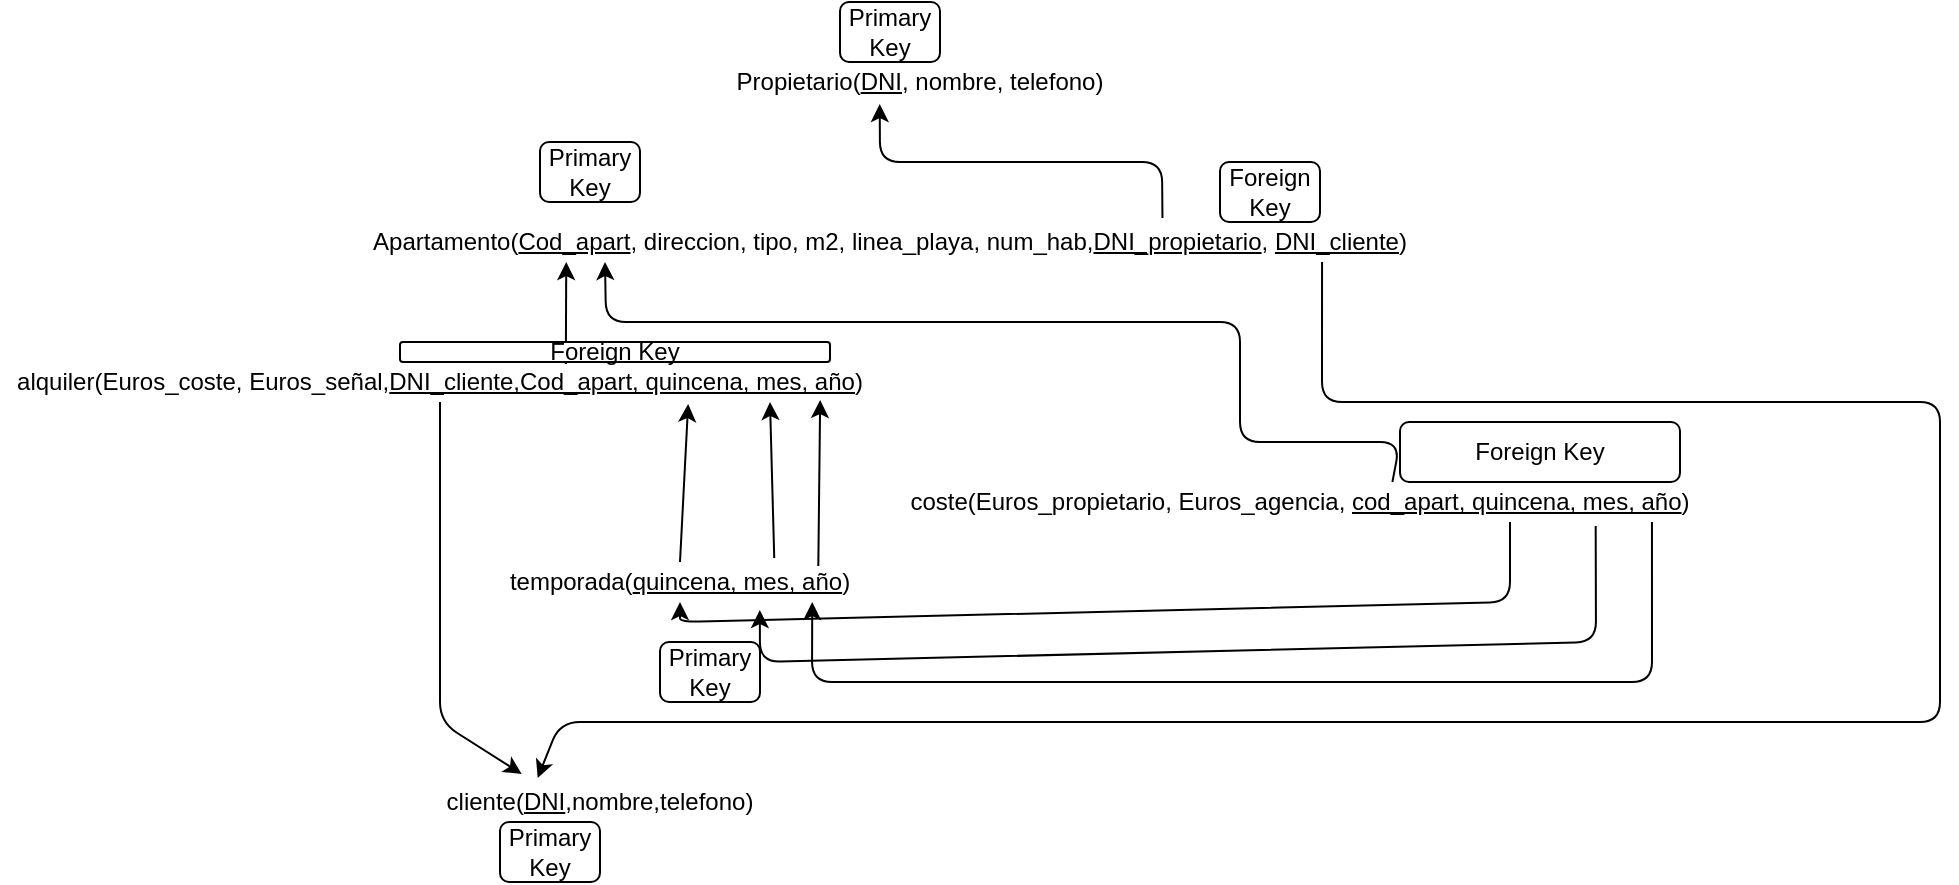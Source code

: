 <mxfile version="13.1.3" type="device"><diagram id="dK997rq3MFC8O0I2XRSe" name="Página-1"><mxGraphModel dx="2105" dy="557" grid="1" gridSize="10" guides="1" tooltips="1" connect="1" arrows="1" fold="1" page="1" pageScale="1" pageWidth="827" pageHeight="1169" math="0" shadow="0"><root><mxCell id="0"/><mxCell id="1" parent="0"/><mxCell id="0H6vqmBc4JUhXJtJCpsW-1" value="Apartamento(&lt;u&gt;Cod_apart&lt;/u&gt;, direccion, tipo, m2, linea_playa, num_hab,&lt;u&gt;DNI_propietario&lt;/u&gt;, &lt;u&gt;DNI_cliente&lt;/u&gt;)" style="text;html=1;strokeColor=none;fillColor=none;align=center;verticalAlign=middle;whiteSpace=wrap;rounded=0;" parent="1" vertex="1"><mxGeometry x="-160" y="190" width="570" height="20" as="geometry"/></mxCell><mxCell id="0H6vqmBc4JUhXJtJCpsW-2" value="Propietario(&lt;u&gt;DNI&lt;/u&gt;, nombre, telefono)" style="text;html=1;strokeColor=none;fillColor=none;align=center;verticalAlign=middle;whiteSpace=wrap;rounded=0;" parent="1" vertex="1"><mxGeometry x="-50" y="110" width="380" height="20" as="geometry"/></mxCell><mxCell id="0H6vqmBc4JUhXJtJCpsW-3" value="temporada(&lt;u&gt;quincena, mes, año&lt;/u&gt;)" style="text;html=1;strokeColor=none;fillColor=none;align=center;verticalAlign=middle;whiteSpace=wrap;rounded=0;" parent="1" vertex="1"><mxGeometry x="-170" y="360" width="380" height="20" as="geometry"/></mxCell><mxCell id="0H6vqmBc4JUhXJtJCpsW-4" value="cliente(&lt;u&gt;DNI&lt;/u&gt;,nombre,telefono)" style="text;html=1;strokeColor=none;fillColor=none;align=center;verticalAlign=middle;whiteSpace=wrap;rounded=0;" parent="1" vertex="1"><mxGeometry x="-210" y="470" width="380" height="20" as="geometry"/></mxCell><mxCell id="0H6vqmBc4JUhXJtJCpsW-5" value="" style="endArrow=classic;html=1;exitX=0.739;exitY=-0.1;exitDx=0;exitDy=0;exitPerimeter=0;entryX=0.447;entryY=1.05;entryDx=0;entryDy=0;entryPerimeter=0;" parent="1" source="0H6vqmBc4JUhXJtJCpsW-1" target="0H6vqmBc4JUhXJtJCpsW-2" edge="1"><mxGeometry width="50" height="50" relative="1" as="geometry"><mxPoint x="240" y="230" as="sourcePoint"/><mxPoint x="290" y="180" as="targetPoint"/><Array as="points"><mxPoint x="261" y="160"/><mxPoint x="120" y="160"/></Array></mxGeometry></mxCell><mxCell id="0H6vqmBc4JUhXJtJCpsW-6" value="" style="endArrow=classic;html=1;exitX=0.879;exitY=1;exitDx=0;exitDy=0;exitPerimeter=0;entryX=0.418;entryY=-0.1;entryDx=0;entryDy=0;entryPerimeter=0;" parent="1" source="0H6vqmBc4JUhXJtJCpsW-1" target="0H6vqmBc4JUhXJtJCpsW-4" edge="1"><mxGeometry width="50" height="50" relative="1" as="geometry"><mxPoint x="300" y="320" as="sourcePoint"/><mxPoint x="350" y="270" as="targetPoint"/><Array as="points"><mxPoint x="341" y="280"/><mxPoint x="650" y="280"/><mxPoint x="650" y="440"/><mxPoint x="-40" y="440"/></Array></mxGeometry></mxCell><mxCell id="0H6vqmBc4JUhXJtJCpsW-7" value="alquiler(Euros_coste, Euros_señal,&lt;u&gt;DNI_cliente,Cod_apart, quincena, mes, año&lt;/u&gt;)" style="text;html=1;strokeColor=none;fillColor=none;align=center;verticalAlign=middle;whiteSpace=wrap;rounded=0;" parent="1" vertex="1"><mxGeometry x="-320" y="260" width="440" height="20" as="geometry"/></mxCell><mxCell id="0H6vqmBc4JUhXJtJCpsW-8" value="coste(Euros_propietario, Euros_agencia, &lt;u&gt;cod_apart, quincena, mes, año&lt;/u&gt;)" style="text;html=1;strokeColor=none;fillColor=none;align=center;verticalAlign=middle;whiteSpace=wrap;rounded=0;" parent="1" vertex="1"><mxGeometry x="120" y="320" width="420" height="20" as="geometry"/></mxCell><mxCell id="0H6vqmBc4JUhXJtJCpsW-9" value="" style="endArrow=classic;html=1;exitX=0.5;exitY=1;exitDx=0;exitDy=0;entryX=0.397;entryY=-0.2;entryDx=0;entryDy=0;entryPerimeter=0;" parent="1" source="0H6vqmBc4JUhXJtJCpsW-7" target="0H6vqmBc4JUhXJtJCpsW-4" edge="1"><mxGeometry width="50" height="50" relative="1" as="geometry"><mxPoint x="-60" y="360" as="sourcePoint"/><mxPoint x="-10" y="310" as="targetPoint"/><Array as="points"><mxPoint x="-100" y="440"/></Array></mxGeometry></mxCell><mxCell id="0H6vqmBc4JUhXJtJCpsW-10" value="" style="endArrow=classic;html=1;exitX=0.643;exitY=0.05;exitDx=0;exitDy=0;entryX=0.216;entryY=1;entryDx=0;entryDy=0;entryPerimeter=0;exitPerimeter=0;" parent="1" source="0H6vqmBc4JUhXJtJCpsW-7" target="0H6vqmBc4JUhXJtJCpsW-1" edge="1"><mxGeometry width="50" height="50" relative="1" as="geometry"><mxPoint x="110" y="260" as="sourcePoint"/><mxPoint x="120.86" y="336" as="targetPoint"/></mxGeometry></mxCell><mxCell id="0H6vqmBc4JUhXJtJCpsW-13" value="" style="endArrow=classic;html=1;exitX=0.5;exitY=0;exitDx=0;exitDy=0;entryX=0.782;entryY=1.05;entryDx=0;entryDy=0;entryPerimeter=0;" parent="1" source="0H6vqmBc4JUhXJtJCpsW-3" target="0H6vqmBc4JUhXJtJCpsW-7" edge="1"><mxGeometry width="50" height="50" relative="1" as="geometry"><mxPoint x="70" y="380" as="sourcePoint"/><mxPoint x="120" y="330" as="targetPoint"/></mxGeometry></mxCell><mxCell id="0H6vqmBc4JUhXJtJCpsW-15" value="" style="endArrow=classic;html=1;exitX=0.624;exitY=-0.1;exitDx=0;exitDy=0;entryX=0.875;entryY=1;entryDx=0;entryDy=0;entryPerimeter=0;exitPerimeter=0;" parent="1" source="0H6vqmBc4JUhXJtJCpsW-3" target="0H6vqmBc4JUhXJtJCpsW-7" edge="1"><mxGeometry width="50" height="50" relative="1" as="geometry"><mxPoint x="140" y="310" as="sourcePoint"/><mxPoint x="144.08" y="281" as="targetPoint"/></mxGeometry></mxCell><mxCell id="0H6vqmBc4JUhXJtJCpsW-16" value="" style="endArrow=classic;html=1;exitX=0.682;exitY=0.1;exitDx=0;exitDy=0;entryX=0.932;entryY=0.95;entryDx=0;entryDy=0;entryPerimeter=0;exitPerimeter=0;" parent="1" source="0H6vqmBc4JUhXJtJCpsW-3" target="0H6vqmBc4JUhXJtJCpsW-7" edge="1"><mxGeometry width="50" height="50" relative="1" as="geometry"><mxPoint x="150" y="320" as="sourcePoint"/><mxPoint x="154.08" y="291" as="targetPoint"/></mxGeometry></mxCell><mxCell id="0H6vqmBc4JUhXJtJCpsW-18" value="" style="endArrow=classic;html=1;exitX=0.75;exitY=1;exitDx=0;exitDy=0;entryX=0.5;entryY=1;entryDx=0;entryDy=0;" parent="1" source="0H6vqmBc4JUhXJtJCpsW-8" target="0H6vqmBc4JUhXJtJCpsW-3" edge="1"><mxGeometry width="50" height="50" relative="1" as="geometry"><mxPoint x="20" y="360" as="sourcePoint"/><mxPoint x="10" y="400" as="targetPoint"/><Array as="points"><mxPoint x="435" y="380"/><mxPoint x="20" y="390"/></Array></mxGeometry></mxCell><mxCell id="0H6vqmBc4JUhXJtJCpsW-19" value="" style="endArrow=classic;html=1;exitX=0.852;exitY=1.1;exitDx=0;exitDy=0;exitPerimeter=0;entryX=0.605;entryY=1.2;entryDx=0;entryDy=0;entryPerimeter=0;" parent="1" source="0H6vqmBc4JUhXJtJCpsW-8" target="0H6vqmBc4JUhXJtJCpsW-3" edge="1"><mxGeometry width="50" height="50" relative="1" as="geometry"><mxPoint x="30" y="370" as="sourcePoint"/><mxPoint x="60" y="400" as="targetPoint"/><Array as="points"><mxPoint x="478" y="400"/><mxPoint x="60" y="410"/></Array></mxGeometry></mxCell><mxCell id="0H6vqmBc4JUhXJtJCpsW-20" value="" style="endArrow=classic;html=1;exitX=0.919;exitY=1;exitDx=0;exitDy=0;entryX=0.674;entryY=1;entryDx=0;entryDy=0;entryPerimeter=0;exitPerimeter=0;" parent="1" source="0H6vqmBc4JUhXJtJCpsW-8" target="0H6vqmBc4JUhXJtJCpsW-3" edge="1"><mxGeometry width="50" height="50" relative="1" as="geometry"><mxPoint x="40" y="380" as="sourcePoint"/><mxPoint x="44.08" y="301" as="targetPoint"/><Array as="points"><mxPoint x="506" y="420"/><mxPoint x="86" y="420"/></Array></mxGeometry></mxCell><mxCell id="0H6vqmBc4JUhXJtJCpsW-21" value="" style="endArrow=classic;html=1;exitX=0.61;exitY=0;exitDx=0;exitDy=0;entryX=0.25;entryY=1;entryDx=0;entryDy=0;exitPerimeter=0;" parent="1" source="0H6vqmBc4JUhXJtJCpsW-8" target="0H6vqmBc4JUhXJtJCpsW-1" edge="1"><mxGeometry width="50" height="50" relative="1" as="geometry"><mxPoint x="50" y="390" as="sourcePoint"/><mxPoint x="54.08" y="311" as="targetPoint"/><Array as="points"><mxPoint x="380" y="300"/><mxPoint x="300" y="300"/><mxPoint x="300" y="240"/><mxPoint x="-17" y="240"/></Array></mxGeometry></mxCell><mxCell id="DIdzrwUmkhAH0aj6UaG8-1" value="Primary Key" style="rounded=1;whiteSpace=wrap;html=1;" vertex="1" parent="1"><mxGeometry x="100" y="80" width="50" height="30" as="geometry"/></mxCell><mxCell id="DIdzrwUmkhAH0aj6UaG8-3" value="Foreign Key" style="rounded=1;whiteSpace=wrap;html=1;" vertex="1" parent="1"><mxGeometry x="290" y="160" width="50" height="30" as="geometry"/></mxCell><mxCell id="DIdzrwUmkhAH0aj6UaG8-4" value="Primary Key" style="rounded=1;whiteSpace=wrap;html=1;" vertex="1" parent="1"><mxGeometry x="-50" y="150" width="50" height="30" as="geometry"/></mxCell><mxCell id="DIdzrwUmkhAH0aj6UaG8-5" value="Foreign Key" style="rounded=1;whiteSpace=wrap;html=1;" vertex="1" parent="1"><mxGeometry x="380" y="290" width="140" height="30" as="geometry"/></mxCell><mxCell id="DIdzrwUmkhAH0aj6UaG8-6" value="Primary Key" style="rounded=1;whiteSpace=wrap;html=1;" vertex="1" parent="1"><mxGeometry x="-70" y="490" width="50" height="30" as="geometry"/></mxCell><mxCell id="DIdzrwUmkhAH0aj6UaG8-7" value="Primary Key" style="rounded=1;whiteSpace=wrap;html=1;" vertex="1" parent="1"><mxGeometry x="10" y="400" width="50" height="30" as="geometry"/></mxCell><mxCell id="DIdzrwUmkhAH0aj6UaG8-8" value="Foreign Key" style="rounded=1;whiteSpace=wrap;html=1;" vertex="1" parent="1"><mxGeometry x="-120" y="250" width="215" height="10" as="geometry"/></mxCell></root></mxGraphModel></diagram></mxfile>